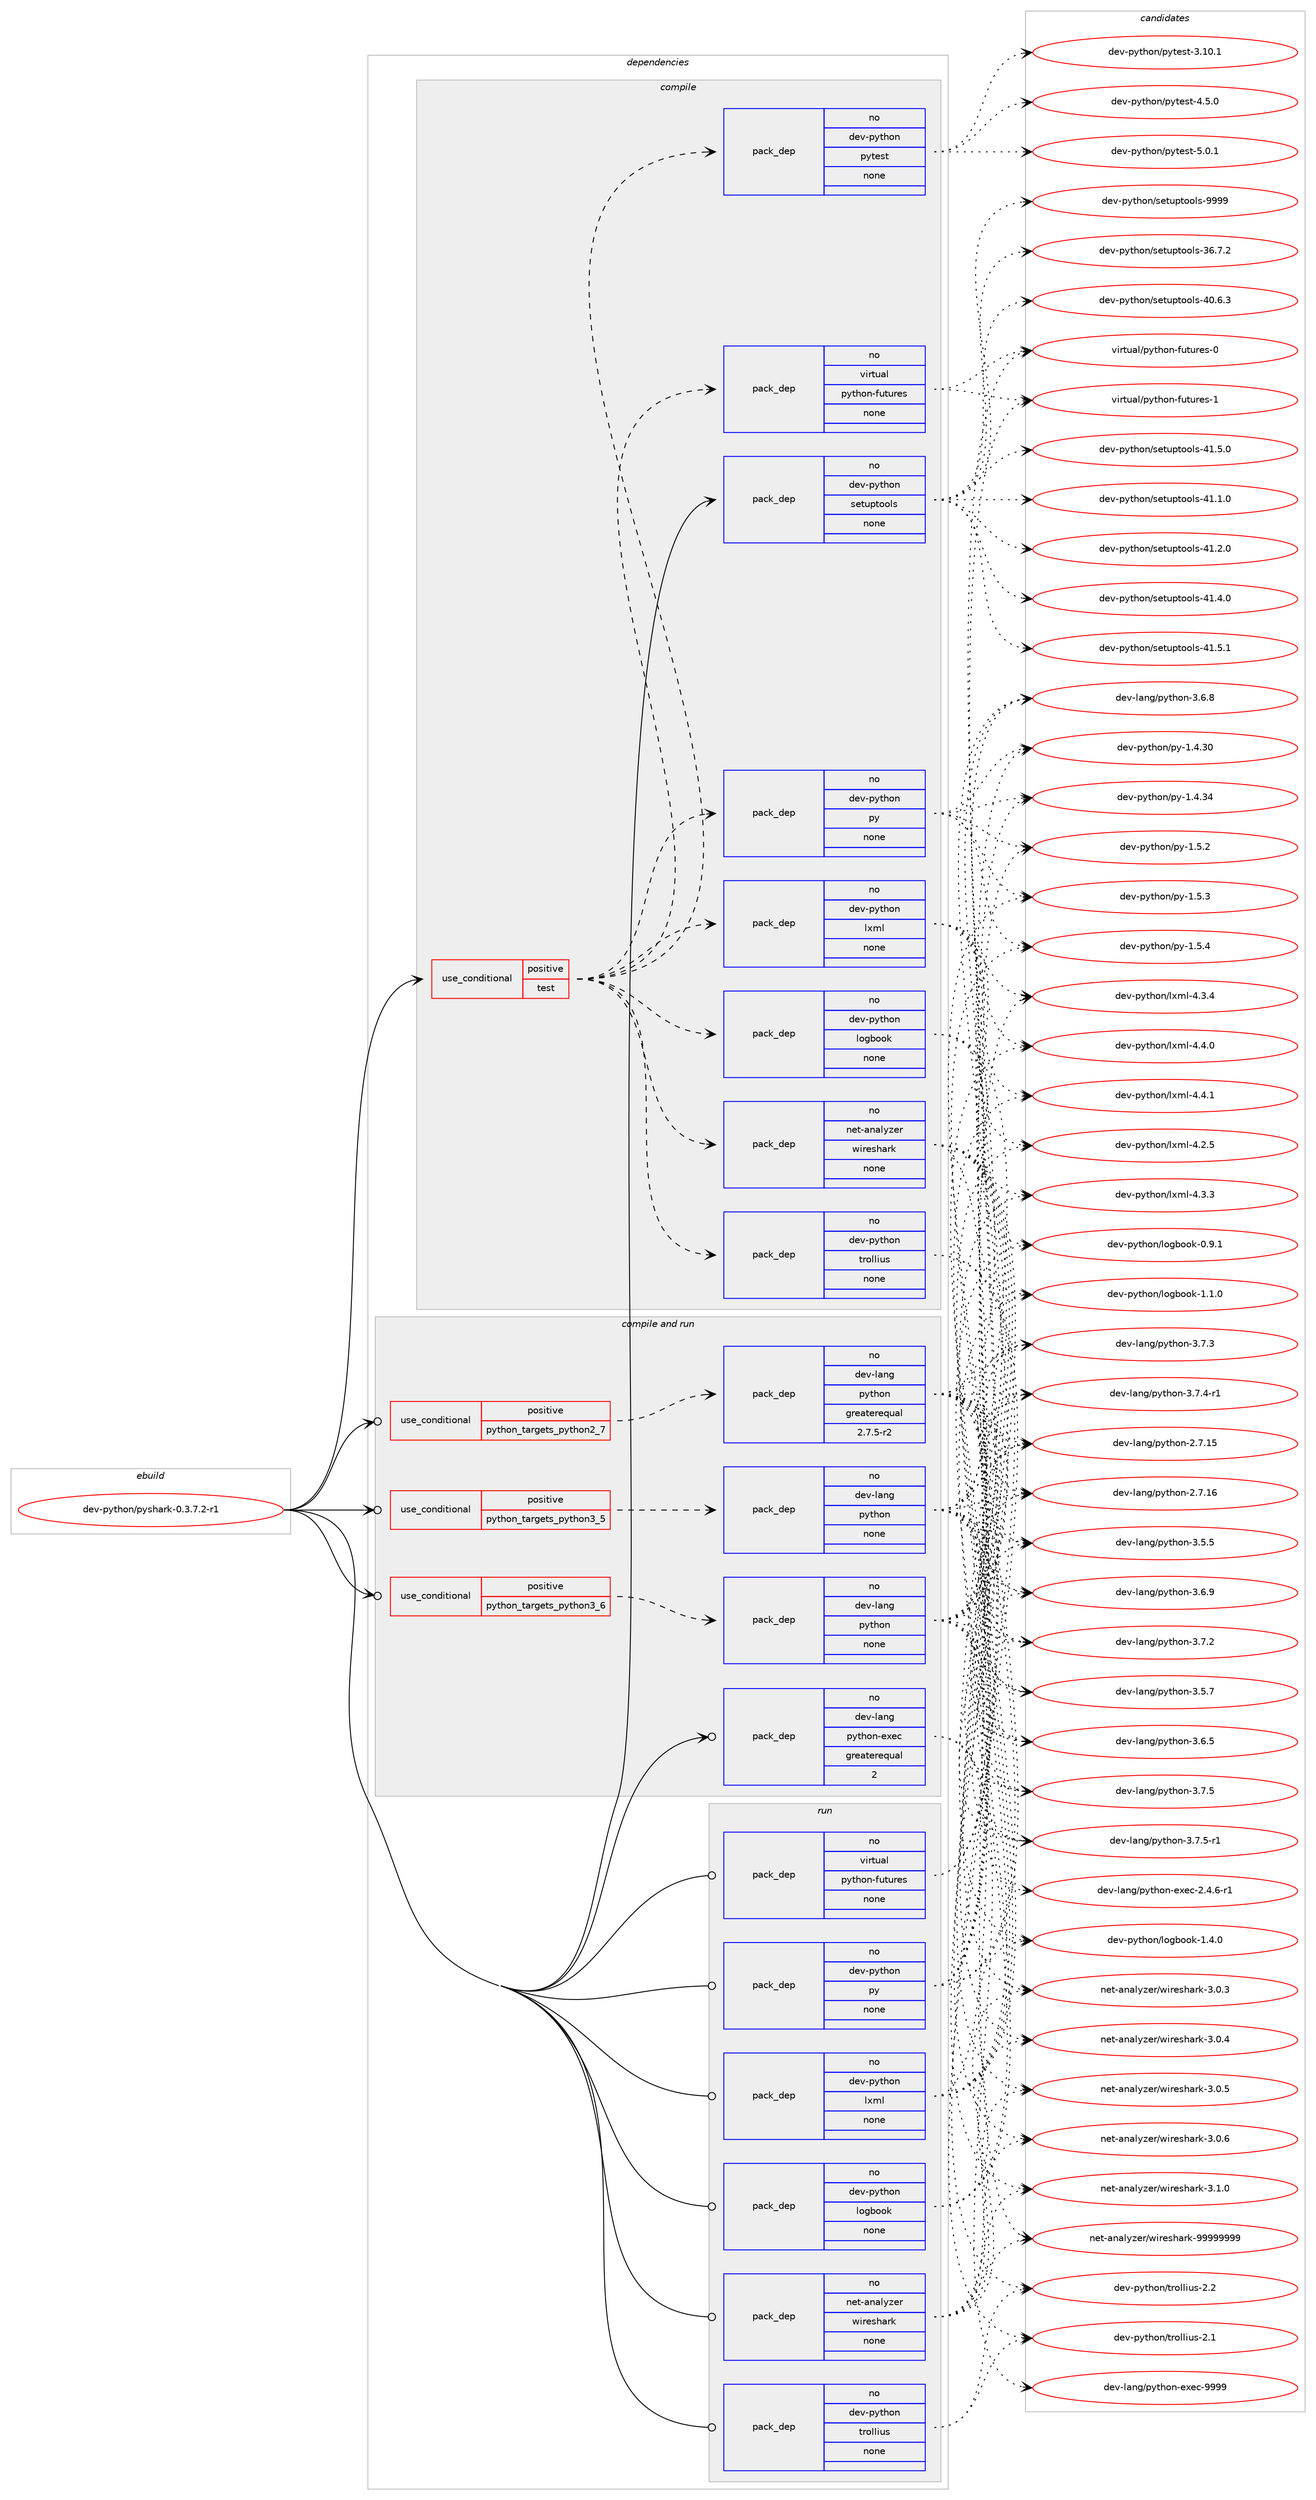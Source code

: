 digraph prolog {

# *************
# Graph options
# *************

newrank=true;
concentrate=true;
compound=true;
graph [rankdir=LR,fontname=Helvetica,fontsize=10,ranksep=1.5];#, ranksep=2.5, nodesep=0.2];
edge  [arrowhead=vee];
node  [fontname=Helvetica,fontsize=10];

# **********
# The ebuild
# **********

subgraph cluster_leftcol {
color=gray;
rank=same;
label=<<i>ebuild</i>>;
id [label="dev-python/pyshark-0.3.7.2-r1", color=red, width=4, href="../dev-python/pyshark-0.3.7.2-r1.svg"];
}

# ****************
# The dependencies
# ****************

subgraph cluster_midcol {
color=gray;
label=<<i>dependencies</i>>;
subgraph cluster_compile {
fillcolor="#eeeeee";
style=filled;
label=<<i>compile</i>>;
subgraph cond146786 {
dependency628646 [label=<<TABLE BORDER="0" CELLBORDER="1" CELLSPACING="0" CELLPADDING="4"><TR><TD ROWSPAN="3" CELLPADDING="10">use_conditional</TD></TR><TR><TD>positive</TD></TR><TR><TD>test</TD></TR></TABLE>>, shape=none, color=red];
subgraph pack470000 {
dependency628647 [label=<<TABLE BORDER="0" CELLBORDER="1" CELLSPACING="0" CELLPADDING="4" WIDTH="220"><TR><TD ROWSPAN="6" CELLPADDING="30">pack_dep</TD></TR><TR><TD WIDTH="110">no</TD></TR><TR><TD>dev-python</TD></TR><TR><TD>py</TD></TR><TR><TD>none</TD></TR><TR><TD></TD></TR></TABLE>>, shape=none, color=blue];
}
dependency628646:e -> dependency628647:w [weight=20,style="dashed",arrowhead="vee"];
subgraph pack470001 {
dependency628648 [label=<<TABLE BORDER="0" CELLBORDER="1" CELLSPACING="0" CELLPADDING="4" WIDTH="220"><TR><TD ROWSPAN="6" CELLPADDING="30">pack_dep</TD></TR><TR><TD WIDTH="110">no</TD></TR><TR><TD>dev-python</TD></TR><TR><TD>logbook</TD></TR><TR><TD>none</TD></TR><TR><TD></TD></TR></TABLE>>, shape=none, color=blue];
}
dependency628646:e -> dependency628648:w [weight=20,style="dashed",arrowhead="vee"];
subgraph pack470002 {
dependency628649 [label=<<TABLE BORDER="0" CELLBORDER="1" CELLSPACING="0" CELLPADDING="4" WIDTH="220"><TR><TD ROWSPAN="6" CELLPADDING="30">pack_dep</TD></TR><TR><TD WIDTH="110">no</TD></TR><TR><TD>dev-python</TD></TR><TR><TD>lxml</TD></TR><TR><TD>none</TD></TR><TR><TD></TD></TR></TABLE>>, shape=none, color=blue];
}
dependency628646:e -> dependency628649:w [weight=20,style="dashed",arrowhead="vee"];
subgraph pack470003 {
dependency628650 [label=<<TABLE BORDER="0" CELLBORDER="1" CELLSPACING="0" CELLPADDING="4" WIDTH="220"><TR><TD ROWSPAN="6" CELLPADDING="30">pack_dep</TD></TR><TR><TD WIDTH="110">no</TD></TR><TR><TD>dev-python</TD></TR><TR><TD>trollius</TD></TR><TR><TD>none</TD></TR><TR><TD></TD></TR></TABLE>>, shape=none, color=blue];
}
dependency628646:e -> dependency628650:w [weight=20,style="dashed",arrowhead="vee"];
subgraph pack470004 {
dependency628651 [label=<<TABLE BORDER="0" CELLBORDER="1" CELLSPACING="0" CELLPADDING="4" WIDTH="220"><TR><TD ROWSPAN="6" CELLPADDING="30">pack_dep</TD></TR><TR><TD WIDTH="110">no</TD></TR><TR><TD>virtual</TD></TR><TR><TD>python-futures</TD></TR><TR><TD>none</TD></TR><TR><TD></TD></TR></TABLE>>, shape=none, color=blue];
}
dependency628646:e -> dependency628651:w [weight=20,style="dashed",arrowhead="vee"];
subgraph pack470005 {
dependency628652 [label=<<TABLE BORDER="0" CELLBORDER="1" CELLSPACING="0" CELLPADDING="4" WIDTH="220"><TR><TD ROWSPAN="6" CELLPADDING="30">pack_dep</TD></TR><TR><TD WIDTH="110">no</TD></TR><TR><TD>net-analyzer</TD></TR><TR><TD>wireshark</TD></TR><TR><TD>none</TD></TR><TR><TD></TD></TR></TABLE>>, shape=none, color=blue];
}
dependency628646:e -> dependency628652:w [weight=20,style="dashed",arrowhead="vee"];
subgraph pack470006 {
dependency628653 [label=<<TABLE BORDER="0" CELLBORDER="1" CELLSPACING="0" CELLPADDING="4" WIDTH="220"><TR><TD ROWSPAN="6" CELLPADDING="30">pack_dep</TD></TR><TR><TD WIDTH="110">no</TD></TR><TR><TD>dev-python</TD></TR><TR><TD>pytest</TD></TR><TR><TD>none</TD></TR><TR><TD></TD></TR></TABLE>>, shape=none, color=blue];
}
dependency628646:e -> dependency628653:w [weight=20,style="dashed",arrowhead="vee"];
}
id:e -> dependency628646:w [weight=20,style="solid",arrowhead="vee"];
subgraph pack470007 {
dependency628654 [label=<<TABLE BORDER="0" CELLBORDER="1" CELLSPACING="0" CELLPADDING="4" WIDTH="220"><TR><TD ROWSPAN="6" CELLPADDING="30">pack_dep</TD></TR><TR><TD WIDTH="110">no</TD></TR><TR><TD>dev-python</TD></TR><TR><TD>setuptools</TD></TR><TR><TD>none</TD></TR><TR><TD></TD></TR></TABLE>>, shape=none, color=blue];
}
id:e -> dependency628654:w [weight=20,style="solid",arrowhead="vee"];
}
subgraph cluster_compileandrun {
fillcolor="#eeeeee";
style=filled;
label=<<i>compile and run</i>>;
subgraph cond146787 {
dependency628655 [label=<<TABLE BORDER="0" CELLBORDER="1" CELLSPACING="0" CELLPADDING="4"><TR><TD ROWSPAN="3" CELLPADDING="10">use_conditional</TD></TR><TR><TD>positive</TD></TR><TR><TD>python_targets_python2_7</TD></TR></TABLE>>, shape=none, color=red];
subgraph pack470008 {
dependency628656 [label=<<TABLE BORDER="0" CELLBORDER="1" CELLSPACING="0" CELLPADDING="4" WIDTH="220"><TR><TD ROWSPAN="6" CELLPADDING="30">pack_dep</TD></TR><TR><TD WIDTH="110">no</TD></TR><TR><TD>dev-lang</TD></TR><TR><TD>python</TD></TR><TR><TD>greaterequal</TD></TR><TR><TD>2.7.5-r2</TD></TR></TABLE>>, shape=none, color=blue];
}
dependency628655:e -> dependency628656:w [weight=20,style="dashed",arrowhead="vee"];
}
id:e -> dependency628655:w [weight=20,style="solid",arrowhead="odotvee"];
subgraph cond146788 {
dependency628657 [label=<<TABLE BORDER="0" CELLBORDER="1" CELLSPACING="0" CELLPADDING="4"><TR><TD ROWSPAN="3" CELLPADDING="10">use_conditional</TD></TR><TR><TD>positive</TD></TR><TR><TD>python_targets_python3_5</TD></TR></TABLE>>, shape=none, color=red];
subgraph pack470009 {
dependency628658 [label=<<TABLE BORDER="0" CELLBORDER="1" CELLSPACING="0" CELLPADDING="4" WIDTH="220"><TR><TD ROWSPAN="6" CELLPADDING="30">pack_dep</TD></TR><TR><TD WIDTH="110">no</TD></TR><TR><TD>dev-lang</TD></TR><TR><TD>python</TD></TR><TR><TD>none</TD></TR><TR><TD></TD></TR></TABLE>>, shape=none, color=blue];
}
dependency628657:e -> dependency628658:w [weight=20,style="dashed",arrowhead="vee"];
}
id:e -> dependency628657:w [weight=20,style="solid",arrowhead="odotvee"];
subgraph cond146789 {
dependency628659 [label=<<TABLE BORDER="0" CELLBORDER="1" CELLSPACING="0" CELLPADDING="4"><TR><TD ROWSPAN="3" CELLPADDING="10">use_conditional</TD></TR><TR><TD>positive</TD></TR><TR><TD>python_targets_python3_6</TD></TR></TABLE>>, shape=none, color=red];
subgraph pack470010 {
dependency628660 [label=<<TABLE BORDER="0" CELLBORDER="1" CELLSPACING="0" CELLPADDING="4" WIDTH="220"><TR><TD ROWSPAN="6" CELLPADDING="30">pack_dep</TD></TR><TR><TD WIDTH="110">no</TD></TR><TR><TD>dev-lang</TD></TR><TR><TD>python</TD></TR><TR><TD>none</TD></TR><TR><TD></TD></TR></TABLE>>, shape=none, color=blue];
}
dependency628659:e -> dependency628660:w [weight=20,style="dashed",arrowhead="vee"];
}
id:e -> dependency628659:w [weight=20,style="solid",arrowhead="odotvee"];
subgraph pack470011 {
dependency628661 [label=<<TABLE BORDER="0" CELLBORDER="1" CELLSPACING="0" CELLPADDING="4" WIDTH="220"><TR><TD ROWSPAN="6" CELLPADDING="30">pack_dep</TD></TR><TR><TD WIDTH="110">no</TD></TR><TR><TD>dev-lang</TD></TR><TR><TD>python-exec</TD></TR><TR><TD>greaterequal</TD></TR><TR><TD>2</TD></TR></TABLE>>, shape=none, color=blue];
}
id:e -> dependency628661:w [weight=20,style="solid",arrowhead="odotvee"];
}
subgraph cluster_run {
fillcolor="#eeeeee";
style=filled;
label=<<i>run</i>>;
subgraph pack470012 {
dependency628662 [label=<<TABLE BORDER="0" CELLBORDER="1" CELLSPACING="0" CELLPADDING="4" WIDTH="220"><TR><TD ROWSPAN="6" CELLPADDING="30">pack_dep</TD></TR><TR><TD WIDTH="110">no</TD></TR><TR><TD>dev-python</TD></TR><TR><TD>logbook</TD></TR><TR><TD>none</TD></TR><TR><TD></TD></TR></TABLE>>, shape=none, color=blue];
}
id:e -> dependency628662:w [weight=20,style="solid",arrowhead="odot"];
subgraph pack470013 {
dependency628663 [label=<<TABLE BORDER="0" CELLBORDER="1" CELLSPACING="0" CELLPADDING="4" WIDTH="220"><TR><TD ROWSPAN="6" CELLPADDING="30">pack_dep</TD></TR><TR><TD WIDTH="110">no</TD></TR><TR><TD>dev-python</TD></TR><TR><TD>lxml</TD></TR><TR><TD>none</TD></TR><TR><TD></TD></TR></TABLE>>, shape=none, color=blue];
}
id:e -> dependency628663:w [weight=20,style="solid",arrowhead="odot"];
subgraph pack470014 {
dependency628664 [label=<<TABLE BORDER="0" CELLBORDER="1" CELLSPACING="0" CELLPADDING="4" WIDTH="220"><TR><TD ROWSPAN="6" CELLPADDING="30">pack_dep</TD></TR><TR><TD WIDTH="110">no</TD></TR><TR><TD>dev-python</TD></TR><TR><TD>py</TD></TR><TR><TD>none</TD></TR><TR><TD></TD></TR></TABLE>>, shape=none, color=blue];
}
id:e -> dependency628664:w [weight=20,style="solid",arrowhead="odot"];
subgraph pack470015 {
dependency628665 [label=<<TABLE BORDER="0" CELLBORDER="1" CELLSPACING="0" CELLPADDING="4" WIDTH="220"><TR><TD ROWSPAN="6" CELLPADDING="30">pack_dep</TD></TR><TR><TD WIDTH="110">no</TD></TR><TR><TD>dev-python</TD></TR><TR><TD>trollius</TD></TR><TR><TD>none</TD></TR><TR><TD></TD></TR></TABLE>>, shape=none, color=blue];
}
id:e -> dependency628665:w [weight=20,style="solid",arrowhead="odot"];
subgraph pack470016 {
dependency628666 [label=<<TABLE BORDER="0" CELLBORDER="1" CELLSPACING="0" CELLPADDING="4" WIDTH="220"><TR><TD ROWSPAN="6" CELLPADDING="30">pack_dep</TD></TR><TR><TD WIDTH="110">no</TD></TR><TR><TD>net-analyzer</TD></TR><TR><TD>wireshark</TD></TR><TR><TD>none</TD></TR><TR><TD></TD></TR></TABLE>>, shape=none, color=blue];
}
id:e -> dependency628666:w [weight=20,style="solid",arrowhead="odot"];
subgraph pack470017 {
dependency628667 [label=<<TABLE BORDER="0" CELLBORDER="1" CELLSPACING="0" CELLPADDING="4" WIDTH="220"><TR><TD ROWSPAN="6" CELLPADDING="30">pack_dep</TD></TR><TR><TD WIDTH="110">no</TD></TR><TR><TD>virtual</TD></TR><TR><TD>python-futures</TD></TR><TR><TD>none</TD></TR><TR><TD></TD></TR></TABLE>>, shape=none, color=blue];
}
id:e -> dependency628667:w [weight=20,style="solid",arrowhead="odot"];
}
}

# **************
# The candidates
# **************

subgraph cluster_choices {
rank=same;
color=gray;
label=<<i>candidates</i>>;

subgraph choice470000 {
color=black;
nodesep=1;
choice100101118451121211161041111104711212145494652465148 [label="dev-python/py-1.4.30", color=red, width=4,href="../dev-python/py-1.4.30.svg"];
choice100101118451121211161041111104711212145494652465152 [label="dev-python/py-1.4.34", color=red, width=4,href="../dev-python/py-1.4.34.svg"];
choice1001011184511212111610411111047112121454946534650 [label="dev-python/py-1.5.2", color=red, width=4,href="../dev-python/py-1.5.2.svg"];
choice1001011184511212111610411111047112121454946534651 [label="dev-python/py-1.5.3", color=red, width=4,href="../dev-python/py-1.5.3.svg"];
choice1001011184511212111610411111047112121454946534652 [label="dev-python/py-1.5.4", color=red, width=4,href="../dev-python/py-1.5.4.svg"];
dependency628647:e -> choice100101118451121211161041111104711212145494652465148:w [style=dotted,weight="100"];
dependency628647:e -> choice100101118451121211161041111104711212145494652465152:w [style=dotted,weight="100"];
dependency628647:e -> choice1001011184511212111610411111047112121454946534650:w [style=dotted,weight="100"];
dependency628647:e -> choice1001011184511212111610411111047112121454946534651:w [style=dotted,weight="100"];
dependency628647:e -> choice1001011184511212111610411111047112121454946534652:w [style=dotted,weight="100"];
}
subgraph choice470001 {
color=black;
nodesep=1;
choice100101118451121211161041111104710811110398111111107454846574649 [label="dev-python/logbook-0.9.1", color=red, width=4,href="../dev-python/logbook-0.9.1.svg"];
choice100101118451121211161041111104710811110398111111107454946494648 [label="dev-python/logbook-1.1.0", color=red, width=4,href="../dev-python/logbook-1.1.0.svg"];
choice100101118451121211161041111104710811110398111111107454946524648 [label="dev-python/logbook-1.4.0", color=red, width=4,href="../dev-python/logbook-1.4.0.svg"];
dependency628648:e -> choice100101118451121211161041111104710811110398111111107454846574649:w [style=dotted,weight="100"];
dependency628648:e -> choice100101118451121211161041111104710811110398111111107454946494648:w [style=dotted,weight="100"];
dependency628648:e -> choice100101118451121211161041111104710811110398111111107454946524648:w [style=dotted,weight="100"];
}
subgraph choice470002 {
color=black;
nodesep=1;
choice1001011184511212111610411111047108120109108455246504653 [label="dev-python/lxml-4.2.5", color=red, width=4,href="../dev-python/lxml-4.2.5.svg"];
choice1001011184511212111610411111047108120109108455246514651 [label="dev-python/lxml-4.3.3", color=red, width=4,href="../dev-python/lxml-4.3.3.svg"];
choice1001011184511212111610411111047108120109108455246514652 [label="dev-python/lxml-4.3.4", color=red, width=4,href="../dev-python/lxml-4.3.4.svg"];
choice1001011184511212111610411111047108120109108455246524648 [label="dev-python/lxml-4.4.0", color=red, width=4,href="../dev-python/lxml-4.4.0.svg"];
choice1001011184511212111610411111047108120109108455246524649 [label="dev-python/lxml-4.4.1", color=red, width=4,href="../dev-python/lxml-4.4.1.svg"];
dependency628649:e -> choice1001011184511212111610411111047108120109108455246504653:w [style=dotted,weight="100"];
dependency628649:e -> choice1001011184511212111610411111047108120109108455246514651:w [style=dotted,weight="100"];
dependency628649:e -> choice1001011184511212111610411111047108120109108455246514652:w [style=dotted,weight="100"];
dependency628649:e -> choice1001011184511212111610411111047108120109108455246524648:w [style=dotted,weight="100"];
dependency628649:e -> choice1001011184511212111610411111047108120109108455246524649:w [style=dotted,weight="100"];
}
subgraph choice470003 {
color=black;
nodesep=1;
choice100101118451121211161041111104711611411110810810511711545504649 [label="dev-python/trollius-2.1", color=red, width=4,href="../dev-python/trollius-2.1.svg"];
choice100101118451121211161041111104711611411110810810511711545504650 [label="dev-python/trollius-2.2", color=red, width=4,href="../dev-python/trollius-2.2.svg"];
dependency628650:e -> choice100101118451121211161041111104711611411110810810511711545504649:w [style=dotted,weight="100"];
dependency628650:e -> choice100101118451121211161041111104711611411110810810511711545504650:w [style=dotted,weight="100"];
}
subgraph choice470004 {
color=black;
nodesep=1;
choice1181051141161179710847112121116104111110451021171161171141011154548 [label="virtual/python-futures-0", color=red, width=4,href="../virtual/python-futures-0.svg"];
choice1181051141161179710847112121116104111110451021171161171141011154549 [label="virtual/python-futures-1", color=red, width=4,href="../virtual/python-futures-1.svg"];
dependency628651:e -> choice1181051141161179710847112121116104111110451021171161171141011154548:w [style=dotted,weight="100"];
dependency628651:e -> choice1181051141161179710847112121116104111110451021171161171141011154549:w [style=dotted,weight="100"];
}
subgraph choice470005 {
color=black;
nodesep=1;
choice1101011164597110971081211221011144711910511410111510497114107455146484651 [label="net-analyzer/wireshark-3.0.3", color=red, width=4,href="../net-analyzer/wireshark-3.0.3.svg"];
choice1101011164597110971081211221011144711910511410111510497114107455146484652 [label="net-analyzer/wireshark-3.0.4", color=red, width=4,href="../net-analyzer/wireshark-3.0.4.svg"];
choice1101011164597110971081211221011144711910511410111510497114107455146484653 [label="net-analyzer/wireshark-3.0.5", color=red, width=4,href="../net-analyzer/wireshark-3.0.5.svg"];
choice1101011164597110971081211221011144711910511410111510497114107455146484654 [label="net-analyzer/wireshark-3.0.6", color=red, width=4,href="../net-analyzer/wireshark-3.0.6.svg"];
choice1101011164597110971081211221011144711910511410111510497114107455146494648 [label="net-analyzer/wireshark-3.1.0", color=red, width=4,href="../net-analyzer/wireshark-3.1.0.svg"];
choice1101011164597110971081211221011144711910511410111510497114107455757575757575757 [label="net-analyzer/wireshark-99999999", color=red, width=4,href="../net-analyzer/wireshark-99999999.svg"];
dependency628652:e -> choice1101011164597110971081211221011144711910511410111510497114107455146484651:w [style=dotted,weight="100"];
dependency628652:e -> choice1101011164597110971081211221011144711910511410111510497114107455146484652:w [style=dotted,weight="100"];
dependency628652:e -> choice1101011164597110971081211221011144711910511410111510497114107455146484653:w [style=dotted,weight="100"];
dependency628652:e -> choice1101011164597110971081211221011144711910511410111510497114107455146484654:w [style=dotted,weight="100"];
dependency628652:e -> choice1101011164597110971081211221011144711910511410111510497114107455146494648:w [style=dotted,weight="100"];
dependency628652:e -> choice1101011164597110971081211221011144711910511410111510497114107455757575757575757:w [style=dotted,weight="100"];
}
subgraph choice470006 {
color=black;
nodesep=1;
choice100101118451121211161041111104711212111610111511645514649484649 [label="dev-python/pytest-3.10.1", color=red, width=4,href="../dev-python/pytest-3.10.1.svg"];
choice1001011184511212111610411111047112121116101115116455246534648 [label="dev-python/pytest-4.5.0", color=red, width=4,href="../dev-python/pytest-4.5.0.svg"];
choice1001011184511212111610411111047112121116101115116455346484649 [label="dev-python/pytest-5.0.1", color=red, width=4,href="../dev-python/pytest-5.0.1.svg"];
dependency628653:e -> choice100101118451121211161041111104711212111610111511645514649484649:w [style=dotted,weight="100"];
dependency628653:e -> choice1001011184511212111610411111047112121116101115116455246534648:w [style=dotted,weight="100"];
dependency628653:e -> choice1001011184511212111610411111047112121116101115116455346484649:w [style=dotted,weight="100"];
}
subgraph choice470007 {
color=black;
nodesep=1;
choice100101118451121211161041111104711510111611711211611111110811545515446554650 [label="dev-python/setuptools-36.7.2", color=red, width=4,href="../dev-python/setuptools-36.7.2.svg"];
choice100101118451121211161041111104711510111611711211611111110811545524846544651 [label="dev-python/setuptools-40.6.3", color=red, width=4,href="../dev-python/setuptools-40.6.3.svg"];
choice100101118451121211161041111104711510111611711211611111110811545524946494648 [label="dev-python/setuptools-41.1.0", color=red, width=4,href="../dev-python/setuptools-41.1.0.svg"];
choice100101118451121211161041111104711510111611711211611111110811545524946504648 [label="dev-python/setuptools-41.2.0", color=red, width=4,href="../dev-python/setuptools-41.2.0.svg"];
choice100101118451121211161041111104711510111611711211611111110811545524946524648 [label="dev-python/setuptools-41.4.0", color=red, width=4,href="../dev-python/setuptools-41.4.0.svg"];
choice100101118451121211161041111104711510111611711211611111110811545524946534648 [label="dev-python/setuptools-41.5.0", color=red, width=4,href="../dev-python/setuptools-41.5.0.svg"];
choice100101118451121211161041111104711510111611711211611111110811545524946534649 [label="dev-python/setuptools-41.5.1", color=red, width=4,href="../dev-python/setuptools-41.5.1.svg"];
choice10010111845112121116104111110471151011161171121161111111081154557575757 [label="dev-python/setuptools-9999", color=red, width=4,href="../dev-python/setuptools-9999.svg"];
dependency628654:e -> choice100101118451121211161041111104711510111611711211611111110811545515446554650:w [style=dotted,weight="100"];
dependency628654:e -> choice100101118451121211161041111104711510111611711211611111110811545524846544651:w [style=dotted,weight="100"];
dependency628654:e -> choice100101118451121211161041111104711510111611711211611111110811545524946494648:w [style=dotted,weight="100"];
dependency628654:e -> choice100101118451121211161041111104711510111611711211611111110811545524946504648:w [style=dotted,weight="100"];
dependency628654:e -> choice100101118451121211161041111104711510111611711211611111110811545524946524648:w [style=dotted,weight="100"];
dependency628654:e -> choice100101118451121211161041111104711510111611711211611111110811545524946534648:w [style=dotted,weight="100"];
dependency628654:e -> choice100101118451121211161041111104711510111611711211611111110811545524946534649:w [style=dotted,weight="100"];
dependency628654:e -> choice10010111845112121116104111110471151011161171121161111111081154557575757:w [style=dotted,weight="100"];
}
subgraph choice470008 {
color=black;
nodesep=1;
choice10010111845108971101034711212111610411111045504655464953 [label="dev-lang/python-2.7.15", color=red, width=4,href="../dev-lang/python-2.7.15.svg"];
choice10010111845108971101034711212111610411111045504655464954 [label="dev-lang/python-2.7.16", color=red, width=4,href="../dev-lang/python-2.7.16.svg"];
choice100101118451089711010347112121116104111110455146534653 [label="dev-lang/python-3.5.5", color=red, width=4,href="../dev-lang/python-3.5.5.svg"];
choice100101118451089711010347112121116104111110455146534655 [label="dev-lang/python-3.5.7", color=red, width=4,href="../dev-lang/python-3.5.7.svg"];
choice100101118451089711010347112121116104111110455146544653 [label="dev-lang/python-3.6.5", color=red, width=4,href="../dev-lang/python-3.6.5.svg"];
choice100101118451089711010347112121116104111110455146544656 [label="dev-lang/python-3.6.8", color=red, width=4,href="../dev-lang/python-3.6.8.svg"];
choice100101118451089711010347112121116104111110455146544657 [label="dev-lang/python-3.6.9", color=red, width=4,href="../dev-lang/python-3.6.9.svg"];
choice100101118451089711010347112121116104111110455146554650 [label="dev-lang/python-3.7.2", color=red, width=4,href="../dev-lang/python-3.7.2.svg"];
choice100101118451089711010347112121116104111110455146554651 [label="dev-lang/python-3.7.3", color=red, width=4,href="../dev-lang/python-3.7.3.svg"];
choice1001011184510897110103471121211161041111104551465546524511449 [label="dev-lang/python-3.7.4-r1", color=red, width=4,href="../dev-lang/python-3.7.4-r1.svg"];
choice100101118451089711010347112121116104111110455146554653 [label="dev-lang/python-3.7.5", color=red, width=4,href="../dev-lang/python-3.7.5.svg"];
choice1001011184510897110103471121211161041111104551465546534511449 [label="dev-lang/python-3.7.5-r1", color=red, width=4,href="../dev-lang/python-3.7.5-r1.svg"];
dependency628656:e -> choice10010111845108971101034711212111610411111045504655464953:w [style=dotted,weight="100"];
dependency628656:e -> choice10010111845108971101034711212111610411111045504655464954:w [style=dotted,weight="100"];
dependency628656:e -> choice100101118451089711010347112121116104111110455146534653:w [style=dotted,weight="100"];
dependency628656:e -> choice100101118451089711010347112121116104111110455146534655:w [style=dotted,weight="100"];
dependency628656:e -> choice100101118451089711010347112121116104111110455146544653:w [style=dotted,weight="100"];
dependency628656:e -> choice100101118451089711010347112121116104111110455146544656:w [style=dotted,weight="100"];
dependency628656:e -> choice100101118451089711010347112121116104111110455146544657:w [style=dotted,weight="100"];
dependency628656:e -> choice100101118451089711010347112121116104111110455146554650:w [style=dotted,weight="100"];
dependency628656:e -> choice100101118451089711010347112121116104111110455146554651:w [style=dotted,weight="100"];
dependency628656:e -> choice1001011184510897110103471121211161041111104551465546524511449:w [style=dotted,weight="100"];
dependency628656:e -> choice100101118451089711010347112121116104111110455146554653:w [style=dotted,weight="100"];
dependency628656:e -> choice1001011184510897110103471121211161041111104551465546534511449:w [style=dotted,weight="100"];
}
subgraph choice470009 {
color=black;
nodesep=1;
choice10010111845108971101034711212111610411111045504655464953 [label="dev-lang/python-2.7.15", color=red, width=4,href="../dev-lang/python-2.7.15.svg"];
choice10010111845108971101034711212111610411111045504655464954 [label="dev-lang/python-2.7.16", color=red, width=4,href="../dev-lang/python-2.7.16.svg"];
choice100101118451089711010347112121116104111110455146534653 [label="dev-lang/python-3.5.5", color=red, width=4,href="../dev-lang/python-3.5.5.svg"];
choice100101118451089711010347112121116104111110455146534655 [label="dev-lang/python-3.5.7", color=red, width=4,href="../dev-lang/python-3.5.7.svg"];
choice100101118451089711010347112121116104111110455146544653 [label="dev-lang/python-3.6.5", color=red, width=4,href="../dev-lang/python-3.6.5.svg"];
choice100101118451089711010347112121116104111110455146544656 [label="dev-lang/python-3.6.8", color=red, width=4,href="../dev-lang/python-3.6.8.svg"];
choice100101118451089711010347112121116104111110455146544657 [label="dev-lang/python-3.6.9", color=red, width=4,href="../dev-lang/python-3.6.9.svg"];
choice100101118451089711010347112121116104111110455146554650 [label="dev-lang/python-3.7.2", color=red, width=4,href="../dev-lang/python-3.7.2.svg"];
choice100101118451089711010347112121116104111110455146554651 [label="dev-lang/python-3.7.3", color=red, width=4,href="../dev-lang/python-3.7.3.svg"];
choice1001011184510897110103471121211161041111104551465546524511449 [label="dev-lang/python-3.7.4-r1", color=red, width=4,href="../dev-lang/python-3.7.4-r1.svg"];
choice100101118451089711010347112121116104111110455146554653 [label="dev-lang/python-3.7.5", color=red, width=4,href="../dev-lang/python-3.7.5.svg"];
choice1001011184510897110103471121211161041111104551465546534511449 [label="dev-lang/python-3.7.5-r1", color=red, width=4,href="../dev-lang/python-3.7.5-r1.svg"];
dependency628658:e -> choice10010111845108971101034711212111610411111045504655464953:w [style=dotted,weight="100"];
dependency628658:e -> choice10010111845108971101034711212111610411111045504655464954:w [style=dotted,weight="100"];
dependency628658:e -> choice100101118451089711010347112121116104111110455146534653:w [style=dotted,weight="100"];
dependency628658:e -> choice100101118451089711010347112121116104111110455146534655:w [style=dotted,weight="100"];
dependency628658:e -> choice100101118451089711010347112121116104111110455146544653:w [style=dotted,weight="100"];
dependency628658:e -> choice100101118451089711010347112121116104111110455146544656:w [style=dotted,weight="100"];
dependency628658:e -> choice100101118451089711010347112121116104111110455146544657:w [style=dotted,weight="100"];
dependency628658:e -> choice100101118451089711010347112121116104111110455146554650:w [style=dotted,weight="100"];
dependency628658:e -> choice100101118451089711010347112121116104111110455146554651:w [style=dotted,weight="100"];
dependency628658:e -> choice1001011184510897110103471121211161041111104551465546524511449:w [style=dotted,weight="100"];
dependency628658:e -> choice100101118451089711010347112121116104111110455146554653:w [style=dotted,weight="100"];
dependency628658:e -> choice1001011184510897110103471121211161041111104551465546534511449:w [style=dotted,weight="100"];
}
subgraph choice470010 {
color=black;
nodesep=1;
choice10010111845108971101034711212111610411111045504655464953 [label="dev-lang/python-2.7.15", color=red, width=4,href="../dev-lang/python-2.7.15.svg"];
choice10010111845108971101034711212111610411111045504655464954 [label="dev-lang/python-2.7.16", color=red, width=4,href="../dev-lang/python-2.7.16.svg"];
choice100101118451089711010347112121116104111110455146534653 [label="dev-lang/python-3.5.5", color=red, width=4,href="../dev-lang/python-3.5.5.svg"];
choice100101118451089711010347112121116104111110455146534655 [label="dev-lang/python-3.5.7", color=red, width=4,href="../dev-lang/python-3.5.7.svg"];
choice100101118451089711010347112121116104111110455146544653 [label="dev-lang/python-3.6.5", color=red, width=4,href="../dev-lang/python-3.6.5.svg"];
choice100101118451089711010347112121116104111110455146544656 [label="dev-lang/python-3.6.8", color=red, width=4,href="../dev-lang/python-3.6.8.svg"];
choice100101118451089711010347112121116104111110455146544657 [label="dev-lang/python-3.6.9", color=red, width=4,href="../dev-lang/python-3.6.9.svg"];
choice100101118451089711010347112121116104111110455146554650 [label="dev-lang/python-3.7.2", color=red, width=4,href="../dev-lang/python-3.7.2.svg"];
choice100101118451089711010347112121116104111110455146554651 [label="dev-lang/python-3.7.3", color=red, width=4,href="../dev-lang/python-3.7.3.svg"];
choice1001011184510897110103471121211161041111104551465546524511449 [label="dev-lang/python-3.7.4-r1", color=red, width=4,href="../dev-lang/python-3.7.4-r1.svg"];
choice100101118451089711010347112121116104111110455146554653 [label="dev-lang/python-3.7.5", color=red, width=4,href="../dev-lang/python-3.7.5.svg"];
choice1001011184510897110103471121211161041111104551465546534511449 [label="dev-lang/python-3.7.5-r1", color=red, width=4,href="../dev-lang/python-3.7.5-r1.svg"];
dependency628660:e -> choice10010111845108971101034711212111610411111045504655464953:w [style=dotted,weight="100"];
dependency628660:e -> choice10010111845108971101034711212111610411111045504655464954:w [style=dotted,weight="100"];
dependency628660:e -> choice100101118451089711010347112121116104111110455146534653:w [style=dotted,weight="100"];
dependency628660:e -> choice100101118451089711010347112121116104111110455146534655:w [style=dotted,weight="100"];
dependency628660:e -> choice100101118451089711010347112121116104111110455146544653:w [style=dotted,weight="100"];
dependency628660:e -> choice100101118451089711010347112121116104111110455146544656:w [style=dotted,weight="100"];
dependency628660:e -> choice100101118451089711010347112121116104111110455146544657:w [style=dotted,weight="100"];
dependency628660:e -> choice100101118451089711010347112121116104111110455146554650:w [style=dotted,weight="100"];
dependency628660:e -> choice100101118451089711010347112121116104111110455146554651:w [style=dotted,weight="100"];
dependency628660:e -> choice1001011184510897110103471121211161041111104551465546524511449:w [style=dotted,weight="100"];
dependency628660:e -> choice100101118451089711010347112121116104111110455146554653:w [style=dotted,weight="100"];
dependency628660:e -> choice1001011184510897110103471121211161041111104551465546534511449:w [style=dotted,weight="100"];
}
subgraph choice470011 {
color=black;
nodesep=1;
choice10010111845108971101034711212111610411111045101120101994550465246544511449 [label="dev-lang/python-exec-2.4.6-r1", color=red, width=4,href="../dev-lang/python-exec-2.4.6-r1.svg"];
choice10010111845108971101034711212111610411111045101120101994557575757 [label="dev-lang/python-exec-9999", color=red, width=4,href="../dev-lang/python-exec-9999.svg"];
dependency628661:e -> choice10010111845108971101034711212111610411111045101120101994550465246544511449:w [style=dotted,weight="100"];
dependency628661:e -> choice10010111845108971101034711212111610411111045101120101994557575757:w [style=dotted,weight="100"];
}
subgraph choice470012 {
color=black;
nodesep=1;
choice100101118451121211161041111104710811110398111111107454846574649 [label="dev-python/logbook-0.9.1", color=red, width=4,href="../dev-python/logbook-0.9.1.svg"];
choice100101118451121211161041111104710811110398111111107454946494648 [label="dev-python/logbook-1.1.0", color=red, width=4,href="../dev-python/logbook-1.1.0.svg"];
choice100101118451121211161041111104710811110398111111107454946524648 [label="dev-python/logbook-1.4.0", color=red, width=4,href="../dev-python/logbook-1.4.0.svg"];
dependency628662:e -> choice100101118451121211161041111104710811110398111111107454846574649:w [style=dotted,weight="100"];
dependency628662:e -> choice100101118451121211161041111104710811110398111111107454946494648:w [style=dotted,weight="100"];
dependency628662:e -> choice100101118451121211161041111104710811110398111111107454946524648:w [style=dotted,weight="100"];
}
subgraph choice470013 {
color=black;
nodesep=1;
choice1001011184511212111610411111047108120109108455246504653 [label="dev-python/lxml-4.2.5", color=red, width=4,href="../dev-python/lxml-4.2.5.svg"];
choice1001011184511212111610411111047108120109108455246514651 [label="dev-python/lxml-4.3.3", color=red, width=4,href="../dev-python/lxml-4.3.3.svg"];
choice1001011184511212111610411111047108120109108455246514652 [label="dev-python/lxml-4.3.4", color=red, width=4,href="../dev-python/lxml-4.3.4.svg"];
choice1001011184511212111610411111047108120109108455246524648 [label="dev-python/lxml-4.4.0", color=red, width=4,href="../dev-python/lxml-4.4.0.svg"];
choice1001011184511212111610411111047108120109108455246524649 [label="dev-python/lxml-4.4.1", color=red, width=4,href="../dev-python/lxml-4.4.1.svg"];
dependency628663:e -> choice1001011184511212111610411111047108120109108455246504653:w [style=dotted,weight="100"];
dependency628663:e -> choice1001011184511212111610411111047108120109108455246514651:w [style=dotted,weight="100"];
dependency628663:e -> choice1001011184511212111610411111047108120109108455246514652:w [style=dotted,weight="100"];
dependency628663:e -> choice1001011184511212111610411111047108120109108455246524648:w [style=dotted,weight="100"];
dependency628663:e -> choice1001011184511212111610411111047108120109108455246524649:w [style=dotted,weight="100"];
}
subgraph choice470014 {
color=black;
nodesep=1;
choice100101118451121211161041111104711212145494652465148 [label="dev-python/py-1.4.30", color=red, width=4,href="../dev-python/py-1.4.30.svg"];
choice100101118451121211161041111104711212145494652465152 [label="dev-python/py-1.4.34", color=red, width=4,href="../dev-python/py-1.4.34.svg"];
choice1001011184511212111610411111047112121454946534650 [label="dev-python/py-1.5.2", color=red, width=4,href="../dev-python/py-1.5.2.svg"];
choice1001011184511212111610411111047112121454946534651 [label="dev-python/py-1.5.3", color=red, width=4,href="../dev-python/py-1.5.3.svg"];
choice1001011184511212111610411111047112121454946534652 [label="dev-python/py-1.5.4", color=red, width=4,href="../dev-python/py-1.5.4.svg"];
dependency628664:e -> choice100101118451121211161041111104711212145494652465148:w [style=dotted,weight="100"];
dependency628664:e -> choice100101118451121211161041111104711212145494652465152:w [style=dotted,weight="100"];
dependency628664:e -> choice1001011184511212111610411111047112121454946534650:w [style=dotted,weight="100"];
dependency628664:e -> choice1001011184511212111610411111047112121454946534651:w [style=dotted,weight="100"];
dependency628664:e -> choice1001011184511212111610411111047112121454946534652:w [style=dotted,weight="100"];
}
subgraph choice470015 {
color=black;
nodesep=1;
choice100101118451121211161041111104711611411110810810511711545504649 [label="dev-python/trollius-2.1", color=red, width=4,href="../dev-python/trollius-2.1.svg"];
choice100101118451121211161041111104711611411110810810511711545504650 [label="dev-python/trollius-2.2", color=red, width=4,href="../dev-python/trollius-2.2.svg"];
dependency628665:e -> choice100101118451121211161041111104711611411110810810511711545504649:w [style=dotted,weight="100"];
dependency628665:e -> choice100101118451121211161041111104711611411110810810511711545504650:w [style=dotted,weight="100"];
}
subgraph choice470016 {
color=black;
nodesep=1;
choice1101011164597110971081211221011144711910511410111510497114107455146484651 [label="net-analyzer/wireshark-3.0.3", color=red, width=4,href="../net-analyzer/wireshark-3.0.3.svg"];
choice1101011164597110971081211221011144711910511410111510497114107455146484652 [label="net-analyzer/wireshark-3.0.4", color=red, width=4,href="../net-analyzer/wireshark-3.0.4.svg"];
choice1101011164597110971081211221011144711910511410111510497114107455146484653 [label="net-analyzer/wireshark-3.0.5", color=red, width=4,href="../net-analyzer/wireshark-3.0.5.svg"];
choice1101011164597110971081211221011144711910511410111510497114107455146484654 [label="net-analyzer/wireshark-3.0.6", color=red, width=4,href="../net-analyzer/wireshark-3.0.6.svg"];
choice1101011164597110971081211221011144711910511410111510497114107455146494648 [label="net-analyzer/wireshark-3.1.0", color=red, width=4,href="../net-analyzer/wireshark-3.1.0.svg"];
choice1101011164597110971081211221011144711910511410111510497114107455757575757575757 [label="net-analyzer/wireshark-99999999", color=red, width=4,href="../net-analyzer/wireshark-99999999.svg"];
dependency628666:e -> choice1101011164597110971081211221011144711910511410111510497114107455146484651:w [style=dotted,weight="100"];
dependency628666:e -> choice1101011164597110971081211221011144711910511410111510497114107455146484652:w [style=dotted,weight="100"];
dependency628666:e -> choice1101011164597110971081211221011144711910511410111510497114107455146484653:w [style=dotted,weight="100"];
dependency628666:e -> choice1101011164597110971081211221011144711910511410111510497114107455146484654:w [style=dotted,weight="100"];
dependency628666:e -> choice1101011164597110971081211221011144711910511410111510497114107455146494648:w [style=dotted,weight="100"];
dependency628666:e -> choice1101011164597110971081211221011144711910511410111510497114107455757575757575757:w [style=dotted,weight="100"];
}
subgraph choice470017 {
color=black;
nodesep=1;
choice1181051141161179710847112121116104111110451021171161171141011154548 [label="virtual/python-futures-0", color=red, width=4,href="../virtual/python-futures-0.svg"];
choice1181051141161179710847112121116104111110451021171161171141011154549 [label="virtual/python-futures-1", color=red, width=4,href="../virtual/python-futures-1.svg"];
dependency628667:e -> choice1181051141161179710847112121116104111110451021171161171141011154548:w [style=dotted,weight="100"];
dependency628667:e -> choice1181051141161179710847112121116104111110451021171161171141011154549:w [style=dotted,weight="100"];
}
}

}

